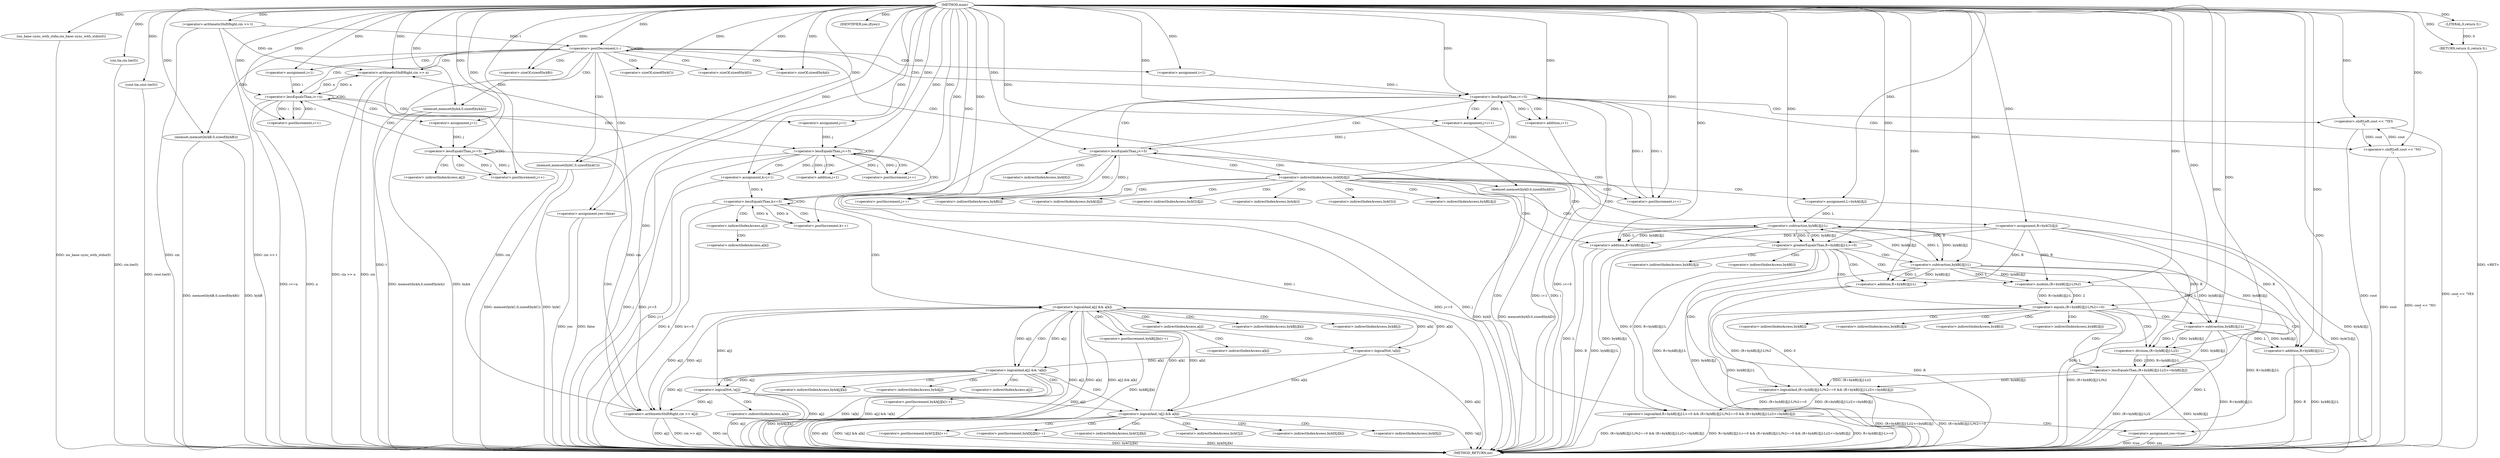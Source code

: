 digraph "main" {  
"1000101" [label = "(METHOD,main)" ]
"1000354" [label = "(METHOD_RETURN,int)" ]
"1000103" [label = "(ios_base::sync_with_stdio,ios_base::sync_with_stdio(0))" ]
"1000105" [label = "(cin.tie,cin.tie(0))" ]
"1000107" [label = "(cout.tie,cout.tie(0))" ]
"1000111" [label = "(<operator>.arithmeticShiftRight,cin >> t)" ]
"1000352" [label = "(RETURN,return 0;,return 0;)" ]
"1000115" [label = "(<operator>.postDecrement,t--)" ]
"1000353" [label = "(LITERAL,0,return 0;)" ]
"1000118" [label = "(<operator>.arithmeticShiftRight,cin >> n)" ]
"1000121" [label = "(memset,memset(bykA,0,sizeof(bykA)))" ]
"1000126" [label = "(memset,memset(bykB,0,sizeof(bykB)))" ]
"1000131" [label = "(memset,memset(bykC,0,sizeof(bykC)))" ]
"1000136" [label = "(memset,memset(bykD,0,sizeof(bykD)))" ]
"1000245" [label = "(<operator>.assignment,yes=false)" ]
"1000143" [label = "(<operator>.assignment,i=1)" ]
"1000146" [label = "(<operator>.lessEqualsThan,i<=n)" ]
"1000149" [label = "(<operator>.postIncrement,i++)" ]
"1000250" [label = "(<operator>.assignment,i=1)" ]
"1000253" [label = "(<operator>.lessEqualsThan,i<=5)" ]
"1000256" [label = "(<operator>.postIncrement,i++)" ]
"1000344" [label = "(IDENTIFIER,yes,if(yes))" ]
"1000345" [label = "(<operator>.shiftLeft,cout << \"YES\n\")" ]
"1000124" [label = "(<operator>.sizeOf,sizeof(bykA))" ]
"1000129" [label = "(<operator>.sizeOf,sizeof(bykB))" ]
"1000134" [label = "(<operator>.sizeOf,sizeof(bykC))" ]
"1000139" [label = "(<operator>.sizeOf,sizeof(bykD))" ]
"1000349" [label = "(<operator>.shiftLeft,cout << \"NO\n\")" ]
"1000154" [label = "(<operator>.assignment,j=1)" ]
"1000157" [label = "(<operator>.lessEqualsThan,j<=5)" ]
"1000160" [label = "(<operator>.postIncrement,j++)" ]
"1000162" [label = "(<operator>.arithmeticShiftRight,cin >> a[j])" ]
"1000169" [label = "(<operator>.assignment,j=1)" ]
"1000172" [label = "(<operator>.lessEqualsThan,j<=5)" ]
"1000175" [label = "(<operator>.postIncrement,j++)" ]
"1000261" [label = "(<operator>.assignment,j=i+1)" ]
"1000266" [label = "(<operator>.lessEqualsThan,j<=5)" ]
"1000269" [label = "(<operator>.postIncrement,j++)" ]
"1000280" [label = "(<operator>.assignment,L=bykA[i][j])" ]
"1000288" [label = "(<operator>.assignment,R=bykC[i][j])" ]
"1000180" [label = "(<operator>.assignment,k=j+1)" ]
"1000185" [label = "(<operator>.lessEqualsThan,k<=5)" ]
"1000188" [label = "(<operator>.postIncrement,k++)" ]
"1000263" [label = "(<operator>.addition,i+1)" ]
"1000296" [label = "(<operator>.logicalAnd,R+bykB[i][j]-L>=0 && (R+bykB[i][j]-L)%2==0 && (R+bykB[i][j]-L)/2<=bykB[i][j])" ]
"1000340" [label = "(<operator>.assignment,yes=true)" ]
"1000182" [label = "(<operator>.addition,j+1)" ]
"1000192" [label = "(<operator>.logicalAnd,a[j] && a[k])" ]
"1000199" [label = "(<operator>.postIncrement,bykB[j][k]++)" ]
"1000297" [label = "(<operator>.greaterEqualsThan,R+bykB[i][j]-L>=0)" ]
"1000308" [label = "(<operator>.logicalAnd,(R+bykB[i][j]-L)%2==0 && (R+bykB[i][j]-L)/2<=bykB[i][j])" ]
"1000298" [label = "(<operator>.addition,R+bykB[i][j]-L)" ]
"1000309" [label = "(<operator>.equals,(R+bykB[i][j]-L)%2==0)" ]
"1000322" [label = "(<operator>.lessEqualsThan,(R+bykB[i][j]-L)/2<=bykB[i][j])" ]
"1000207" [label = "(<operator>.logicalAnd,a[j] && !a[k])" ]
"1000215" [label = "(<operator>.postIncrement,bykA[j][k]++)" ]
"1000300" [label = "(<operator>.subtraction,bykB[i][j]-L)" ]
"1000310" [label = "(<operator>.modulo,(R+bykB[i][j]-L)%2)" ]
"1000323" [label = "(<operator>.division,(R+bykB[i][j]-L)/2)" ]
"1000311" [label = "(<operator>.addition,R+bykB[i][j]-L)" ]
"1000324" [label = "(<operator>.addition,R+bykB[i][j]-L)" ]
"1000211" [label = "(<operator>.logicalNot,!a[k])" ]
"1000223" [label = "(<operator>.logicalAnd,!a[j] && a[k])" ]
"1000231" [label = "(<operator>.postIncrement,bykC[j][k]++)" ]
"1000313" [label = "(<operator>.subtraction,bykB[i][j]-L)" ]
"1000326" [label = "(<operator>.subtraction,bykB[i][j]-L)" ]
"1000238" [label = "(<operator>.postIncrement,bykD[j][k]++)" ]
"1000224" [label = "(<operator>.logicalNot,!a[j])" ]
"1000164" [label = "(<operator>.indirectIndexAccess,a[j])" ]
"1000273" [label = "(<operator>.indirectIndexAccess,bykD[i][j])" ]
"1000282" [label = "(<operator>.indirectIndexAccess,bykA[i][j])" ]
"1000290" [label = "(<operator>.indirectIndexAccess,bykC[i][j])" ]
"1000274" [label = "(<operator>.indirectIndexAccess,bykD[i])" ]
"1000283" [label = "(<operator>.indirectIndexAccess,bykA[i])" ]
"1000291" [label = "(<operator>.indirectIndexAccess,bykC[i])" ]
"1000193" [label = "(<operator>.indirectIndexAccess,a[j])" ]
"1000196" [label = "(<operator>.indirectIndexAccess,a[k])" ]
"1000200" [label = "(<operator>.indirectIndexAccess,bykB[j][k])" ]
"1000334" [label = "(<operator>.indirectIndexAccess,bykB[i][j])" ]
"1000201" [label = "(<operator>.indirectIndexAccess,bykB[j])" ]
"1000301" [label = "(<operator>.indirectIndexAccess,bykB[i][j])" ]
"1000335" [label = "(<operator>.indirectIndexAccess,bykB[i])" ]
"1000208" [label = "(<operator>.indirectIndexAccess,a[j])" ]
"1000216" [label = "(<operator>.indirectIndexAccess,bykA[j][k])" ]
"1000302" [label = "(<operator>.indirectIndexAccess,bykB[i])" ]
"1000212" [label = "(<operator>.indirectIndexAccess,a[k])" ]
"1000217" [label = "(<operator>.indirectIndexAccess,bykA[j])" ]
"1000314" [label = "(<operator>.indirectIndexAccess,bykB[i][j])" ]
"1000327" [label = "(<operator>.indirectIndexAccess,bykB[i][j])" ]
"1000228" [label = "(<operator>.indirectIndexAccess,a[k])" ]
"1000232" [label = "(<operator>.indirectIndexAccess,bykC[j][k])" ]
"1000315" [label = "(<operator>.indirectIndexAccess,bykB[i])" ]
"1000328" [label = "(<operator>.indirectIndexAccess,bykB[i])" ]
"1000225" [label = "(<operator>.indirectIndexAccess,a[j])" ]
"1000233" [label = "(<operator>.indirectIndexAccess,bykC[j])" ]
"1000239" [label = "(<operator>.indirectIndexAccess,bykD[j][k])" ]
"1000240" [label = "(<operator>.indirectIndexAccess,bykD[j])" ]
  "1000352" -> "1000354"  [ label = "DDG: <RET>"] 
  "1000103" -> "1000354"  [ label = "DDG: ios_base::sync_with_stdio(0)"] 
  "1000105" -> "1000354"  [ label = "DDG: cin.tie(0)"] 
  "1000107" -> "1000354"  [ label = "DDG: cout.tie(0)"] 
  "1000111" -> "1000354"  [ label = "DDG: cin"] 
  "1000111" -> "1000354"  [ label = "DDG: cin >> t"] 
  "1000115" -> "1000354"  [ label = "DDG: t"] 
  "1000118" -> "1000354"  [ label = "DDG: cin"] 
  "1000118" -> "1000354"  [ label = "DDG: cin >> n"] 
  "1000121" -> "1000354"  [ label = "DDG: bykA"] 
  "1000121" -> "1000354"  [ label = "DDG: memset(bykA,0,sizeof(bykA))"] 
  "1000126" -> "1000354"  [ label = "DDG: bykB"] 
  "1000126" -> "1000354"  [ label = "DDG: memset(bykB,0,sizeof(bykB))"] 
  "1000131" -> "1000354"  [ label = "DDG: bykC"] 
  "1000131" -> "1000354"  [ label = "DDG: memset(bykC,0,sizeof(bykC))"] 
  "1000136" -> "1000354"  [ label = "DDG: bykD"] 
  "1000136" -> "1000354"  [ label = "DDG: memset(bykD,0,sizeof(bykD))"] 
  "1000146" -> "1000354"  [ label = "DDG: n"] 
  "1000146" -> "1000354"  [ label = "DDG: i<=n"] 
  "1000245" -> "1000354"  [ label = "DDG: yes"] 
  "1000253" -> "1000354"  [ label = "DDG: i"] 
  "1000253" -> "1000354"  [ label = "DDG: i<=5"] 
  "1000349" -> "1000354"  [ label = "DDG: cout"] 
  "1000349" -> "1000354"  [ label = "DDG: cout << \"NO\n\""] 
  "1000345" -> "1000354"  [ label = "DDG: cout"] 
  "1000345" -> "1000354"  [ label = "DDG: cout << \"YES\n\""] 
  "1000263" -> "1000354"  [ label = "DDG: i"] 
  "1000261" -> "1000354"  [ label = "DDG: i+1"] 
  "1000266" -> "1000354"  [ label = "DDG: j"] 
  "1000266" -> "1000354"  [ label = "DDG: j<=5"] 
  "1000280" -> "1000354"  [ label = "DDG: bykA[i][j]"] 
  "1000288" -> "1000354"  [ label = "DDG: bykC[i][j]"] 
  "1000298" -> "1000354"  [ label = "DDG: R"] 
  "1000300" -> "1000354"  [ label = "DDG: bykB[i][j]"] 
  "1000300" -> "1000354"  [ label = "DDG: L"] 
  "1000298" -> "1000354"  [ label = "DDG: bykB[i][j]-L"] 
  "1000297" -> "1000354"  [ label = "DDG: R+bykB[i][j]-L"] 
  "1000296" -> "1000354"  [ label = "DDG: R+bykB[i][j]-L>=0"] 
  "1000311" -> "1000354"  [ label = "DDG: R"] 
  "1000313" -> "1000354"  [ label = "DDG: bykB[i][j]"] 
  "1000313" -> "1000354"  [ label = "DDG: L"] 
  "1000311" -> "1000354"  [ label = "DDG: bykB[i][j]-L"] 
  "1000310" -> "1000354"  [ label = "DDG: R+bykB[i][j]-L"] 
  "1000309" -> "1000354"  [ label = "DDG: (R+bykB[i][j]-L)%2"] 
  "1000308" -> "1000354"  [ label = "DDG: (R+bykB[i][j]-L)%2==0"] 
  "1000324" -> "1000354"  [ label = "DDG: R"] 
  "1000326" -> "1000354"  [ label = "DDG: L"] 
  "1000324" -> "1000354"  [ label = "DDG: bykB[i][j]-L"] 
  "1000323" -> "1000354"  [ label = "DDG: R+bykB[i][j]-L"] 
  "1000322" -> "1000354"  [ label = "DDG: (R+bykB[i][j]-L)/2"] 
  "1000322" -> "1000354"  [ label = "DDG: bykB[i][j]"] 
  "1000308" -> "1000354"  [ label = "DDG: (R+bykB[i][j]-L)/2<=bykB[i][j]"] 
  "1000296" -> "1000354"  [ label = "DDG: (R+bykB[i][j]-L)%2==0 && (R+bykB[i][j]-L)/2<=bykB[i][j]"] 
  "1000296" -> "1000354"  [ label = "DDG: R+bykB[i][j]-L>=0 && (R+bykB[i][j]-L)%2==0 && (R+bykB[i][j]-L)/2<=bykB[i][j]"] 
  "1000340" -> "1000354"  [ label = "DDG: yes"] 
  "1000172" -> "1000354"  [ label = "DDG: j"] 
  "1000172" -> "1000354"  [ label = "DDG: j<=5"] 
  "1000180" -> "1000354"  [ label = "DDG: j+1"] 
  "1000185" -> "1000354"  [ label = "DDG: k"] 
  "1000185" -> "1000354"  [ label = "DDG: k<=5"] 
  "1000192" -> "1000354"  [ label = "DDG: a[j]"] 
  "1000192" -> "1000354"  [ label = "DDG: a[k]"] 
  "1000192" -> "1000354"  [ label = "DDG: a[j] && a[k]"] 
  "1000207" -> "1000354"  [ label = "DDG: a[j]"] 
  "1000211" -> "1000354"  [ label = "DDG: a[k]"] 
  "1000207" -> "1000354"  [ label = "DDG: !a[k]"] 
  "1000207" -> "1000354"  [ label = "DDG: a[j] && !a[k]"] 
  "1000224" -> "1000354"  [ label = "DDG: a[j]"] 
  "1000223" -> "1000354"  [ label = "DDG: !a[j]"] 
  "1000223" -> "1000354"  [ label = "DDG: a[k]"] 
  "1000223" -> "1000354"  [ label = "DDG: !a[j] && a[k]"] 
  "1000238" -> "1000354"  [ label = "DDG: bykD[j][k]"] 
  "1000231" -> "1000354"  [ label = "DDG: bykC[j][k]"] 
  "1000215" -> "1000354"  [ label = "DDG: bykA[j][k]"] 
  "1000199" -> "1000354"  [ label = "DDG: bykB[j][k]"] 
  "1000162" -> "1000354"  [ label = "DDG: cin"] 
  "1000162" -> "1000354"  [ label = "DDG: a[j]"] 
  "1000162" -> "1000354"  [ label = "DDG: cin >> a[j]"] 
  "1000340" -> "1000354"  [ label = "DDG: true"] 
  "1000245" -> "1000354"  [ label = "DDG: false"] 
  "1000353" -> "1000352"  [ label = "DDG: 0"] 
  "1000101" -> "1000352"  [ label = "DDG: "] 
  "1000101" -> "1000103"  [ label = "DDG: "] 
  "1000101" -> "1000105"  [ label = "DDG: "] 
  "1000101" -> "1000107"  [ label = "DDG: "] 
  "1000101" -> "1000111"  [ label = "DDG: "] 
  "1000101" -> "1000353"  [ label = "DDG: "] 
  "1000111" -> "1000115"  [ label = "DDG: t"] 
  "1000101" -> "1000115"  [ label = "DDG: "] 
  "1000101" -> "1000245"  [ label = "DDG: "] 
  "1000111" -> "1000118"  [ label = "DDG: cin"] 
  "1000162" -> "1000118"  [ label = "DDG: cin"] 
  "1000101" -> "1000118"  [ label = "DDG: "] 
  "1000146" -> "1000118"  [ label = "DDG: n"] 
  "1000101" -> "1000121"  [ label = "DDG: "] 
  "1000101" -> "1000126"  [ label = "DDG: "] 
  "1000101" -> "1000131"  [ label = "DDG: "] 
  "1000101" -> "1000136"  [ label = "DDG: "] 
  "1000101" -> "1000143"  [ label = "DDG: "] 
  "1000101" -> "1000250"  [ label = "DDG: "] 
  "1000101" -> "1000344"  [ label = "DDG: "] 
  "1000101" -> "1000124"  [ label = "DDG: "] 
  "1000101" -> "1000129"  [ label = "DDG: "] 
  "1000101" -> "1000134"  [ label = "DDG: "] 
  "1000101" -> "1000139"  [ label = "DDG: "] 
  "1000143" -> "1000146"  [ label = "DDG: i"] 
  "1000149" -> "1000146"  [ label = "DDG: i"] 
  "1000101" -> "1000146"  [ label = "DDG: "] 
  "1000118" -> "1000146"  [ label = "DDG: n"] 
  "1000146" -> "1000149"  [ label = "DDG: i"] 
  "1000101" -> "1000149"  [ label = "DDG: "] 
  "1000250" -> "1000253"  [ label = "DDG: i"] 
  "1000256" -> "1000253"  [ label = "DDG: i"] 
  "1000101" -> "1000253"  [ label = "DDG: "] 
  "1000101" -> "1000256"  [ label = "DDG: "] 
  "1000253" -> "1000256"  [ label = "DDG: i"] 
  "1000349" -> "1000345"  [ label = "DDG: cout"] 
  "1000101" -> "1000345"  [ label = "DDG: "] 
  "1000101" -> "1000154"  [ label = "DDG: "] 
  "1000101" -> "1000169"  [ label = "DDG: "] 
  "1000101" -> "1000261"  [ label = "DDG: "] 
  "1000253" -> "1000261"  [ label = "DDG: i"] 
  "1000345" -> "1000349"  [ label = "DDG: cout"] 
  "1000101" -> "1000349"  [ label = "DDG: "] 
  "1000154" -> "1000157"  [ label = "DDG: j"] 
  "1000160" -> "1000157"  [ label = "DDG: j"] 
  "1000101" -> "1000157"  [ label = "DDG: "] 
  "1000157" -> "1000160"  [ label = "DDG: j"] 
  "1000101" -> "1000160"  [ label = "DDG: "] 
  "1000118" -> "1000162"  [ label = "DDG: cin"] 
  "1000101" -> "1000162"  [ label = "DDG: "] 
  "1000192" -> "1000162"  [ label = "DDG: a[j]"] 
  "1000207" -> "1000162"  [ label = "DDG: a[j]"] 
  "1000224" -> "1000162"  [ label = "DDG: a[j]"] 
  "1000169" -> "1000172"  [ label = "DDG: j"] 
  "1000175" -> "1000172"  [ label = "DDG: j"] 
  "1000101" -> "1000172"  [ label = "DDG: "] 
  "1000101" -> "1000175"  [ label = "DDG: "] 
  "1000172" -> "1000175"  [ label = "DDG: j"] 
  "1000261" -> "1000266"  [ label = "DDG: j"] 
  "1000269" -> "1000266"  [ label = "DDG: j"] 
  "1000101" -> "1000266"  [ label = "DDG: "] 
  "1000266" -> "1000269"  [ label = "DDG: j"] 
  "1000101" -> "1000269"  [ label = "DDG: "] 
  "1000172" -> "1000180"  [ label = "DDG: j"] 
  "1000101" -> "1000180"  [ label = "DDG: "] 
  "1000253" -> "1000263"  [ label = "DDG: i"] 
  "1000101" -> "1000263"  [ label = "DDG: "] 
  "1000101" -> "1000280"  [ label = "DDG: "] 
  "1000101" -> "1000288"  [ label = "DDG: "] 
  "1000180" -> "1000185"  [ label = "DDG: k"] 
  "1000188" -> "1000185"  [ label = "DDG: k"] 
  "1000101" -> "1000185"  [ label = "DDG: "] 
  "1000185" -> "1000188"  [ label = "DDG: k"] 
  "1000101" -> "1000188"  [ label = "DDG: "] 
  "1000297" -> "1000296"  [ label = "DDG: R+bykB[i][j]-L"] 
  "1000297" -> "1000296"  [ label = "DDG: 0"] 
  "1000308" -> "1000296"  [ label = "DDG: (R+bykB[i][j]-L)%2==0"] 
  "1000308" -> "1000296"  [ label = "DDG: (R+bykB[i][j]-L)/2<=bykB[i][j]"] 
  "1000101" -> "1000340"  [ label = "DDG: "] 
  "1000172" -> "1000182"  [ label = "DDG: j"] 
  "1000101" -> "1000182"  [ label = "DDG: "] 
  "1000300" -> "1000297"  [ label = "DDG: L"] 
  "1000300" -> "1000297"  [ label = "DDG: bykB[i][j]"] 
  "1000288" -> "1000297"  [ label = "DDG: R"] 
  "1000101" -> "1000297"  [ label = "DDG: "] 
  "1000309" -> "1000308"  [ label = "DDG: (R+bykB[i][j]-L)%2"] 
  "1000309" -> "1000308"  [ label = "DDG: 0"] 
  "1000322" -> "1000308"  [ label = "DDG: (R+bykB[i][j]-L)/2"] 
  "1000322" -> "1000308"  [ label = "DDG: bykB[i][j]"] 
  "1000207" -> "1000192"  [ label = "DDG: a[j]"] 
  "1000224" -> "1000192"  [ label = "DDG: a[j]"] 
  "1000162" -> "1000192"  [ label = "DDG: a[j]"] 
  "1000211" -> "1000192"  [ label = "DDG: a[k]"] 
  "1000223" -> "1000192"  [ label = "DDG: a[k]"] 
  "1000288" -> "1000298"  [ label = "DDG: R"] 
  "1000101" -> "1000298"  [ label = "DDG: "] 
  "1000300" -> "1000298"  [ label = "DDG: L"] 
  "1000300" -> "1000298"  [ label = "DDG: bykB[i][j]"] 
  "1000310" -> "1000309"  [ label = "DDG: 2"] 
  "1000310" -> "1000309"  [ label = "DDG: R+bykB[i][j]-L"] 
  "1000101" -> "1000309"  [ label = "DDG: "] 
  "1000323" -> "1000322"  [ label = "DDG: 2"] 
  "1000323" -> "1000322"  [ label = "DDG: R+bykB[i][j]-L"] 
  "1000326" -> "1000322"  [ label = "DDG: bykB[i][j]"] 
  "1000313" -> "1000300"  [ label = "DDG: bykB[i][j]"] 
  "1000322" -> "1000300"  [ label = "DDG: bykB[i][j]"] 
  "1000280" -> "1000300"  [ label = "DDG: L"] 
  "1000101" -> "1000300"  [ label = "DDG: "] 
  "1000101" -> "1000310"  [ label = "DDG: "] 
  "1000288" -> "1000310"  [ label = "DDG: R"] 
  "1000313" -> "1000310"  [ label = "DDG: bykB[i][j]"] 
  "1000313" -> "1000310"  [ label = "DDG: L"] 
  "1000101" -> "1000323"  [ label = "DDG: "] 
  "1000288" -> "1000323"  [ label = "DDG: R"] 
  "1000326" -> "1000323"  [ label = "DDG: L"] 
  "1000326" -> "1000323"  [ label = "DDG: bykB[i][j]"] 
  "1000192" -> "1000207"  [ label = "DDG: a[j]"] 
  "1000211" -> "1000207"  [ label = "DDG: a[k]"] 
  "1000101" -> "1000311"  [ label = "DDG: "] 
  "1000288" -> "1000311"  [ label = "DDG: R"] 
  "1000313" -> "1000311"  [ label = "DDG: bykB[i][j]"] 
  "1000313" -> "1000311"  [ label = "DDG: L"] 
  "1000101" -> "1000324"  [ label = "DDG: "] 
  "1000288" -> "1000324"  [ label = "DDG: R"] 
  "1000326" -> "1000324"  [ label = "DDG: L"] 
  "1000326" -> "1000324"  [ label = "DDG: bykB[i][j]"] 
  "1000192" -> "1000211"  [ label = "DDG: a[k]"] 
  "1000300" -> "1000313"  [ label = "DDG: bykB[i][j]"] 
  "1000300" -> "1000313"  [ label = "DDG: L"] 
  "1000101" -> "1000313"  [ label = "DDG: "] 
  "1000313" -> "1000326"  [ label = "DDG: bykB[i][j]"] 
  "1000313" -> "1000326"  [ label = "DDG: L"] 
  "1000101" -> "1000326"  [ label = "DDG: "] 
  "1000224" -> "1000223"  [ label = "DDG: a[j]"] 
  "1000192" -> "1000223"  [ label = "DDG: a[k]"] 
  "1000211" -> "1000223"  [ label = "DDG: a[k]"] 
  "1000207" -> "1000224"  [ label = "DDG: a[j]"] 
  "1000115" -> "1000126"  [ label = "CDG: "] 
  "1000115" -> "1000146"  [ label = "CDG: "] 
  "1000115" -> "1000136"  [ label = "CDG: "] 
  "1000115" -> "1000121"  [ label = "CDG: "] 
  "1000115" -> "1000131"  [ label = "CDG: "] 
  "1000115" -> "1000143"  [ label = "CDG: "] 
  "1000115" -> "1000129"  [ label = "CDG: "] 
  "1000115" -> "1000124"  [ label = "CDG: "] 
  "1000115" -> "1000115"  [ label = "CDG: "] 
  "1000115" -> "1000139"  [ label = "CDG: "] 
  "1000115" -> "1000250"  [ label = "CDG: "] 
  "1000115" -> "1000245"  [ label = "CDG: "] 
  "1000115" -> "1000118"  [ label = "CDG: "] 
  "1000115" -> "1000253"  [ label = "CDG: "] 
  "1000115" -> "1000134"  [ label = "CDG: "] 
  "1000146" -> "1000154"  [ label = "CDG: "] 
  "1000146" -> "1000146"  [ label = "CDG: "] 
  "1000146" -> "1000169"  [ label = "CDG: "] 
  "1000146" -> "1000157"  [ label = "CDG: "] 
  "1000146" -> "1000149"  [ label = "CDG: "] 
  "1000146" -> "1000172"  [ label = "CDG: "] 
  "1000253" -> "1000263"  [ label = "CDG: "] 
  "1000253" -> "1000261"  [ label = "CDG: "] 
  "1000253" -> "1000266"  [ label = "CDG: "] 
  "1000253" -> "1000349"  [ label = "CDG: "] 
  "1000253" -> "1000345"  [ label = "CDG: "] 
  "1000157" -> "1000160"  [ label = "CDG: "] 
  "1000157" -> "1000162"  [ label = "CDG: "] 
  "1000157" -> "1000164"  [ label = "CDG: "] 
  "1000157" -> "1000157"  [ label = "CDG: "] 
  "1000172" -> "1000182"  [ label = "CDG: "] 
  "1000172" -> "1000180"  [ label = "CDG: "] 
  "1000172" -> "1000175"  [ label = "CDG: "] 
  "1000172" -> "1000185"  [ label = "CDG: "] 
  "1000172" -> "1000172"  [ label = "CDG: "] 
  "1000266" -> "1000274"  [ label = "CDG: "] 
  "1000266" -> "1000256"  [ label = "CDG: "] 
  "1000266" -> "1000273"  [ label = "CDG: "] 
  "1000266" -> "1000253"  [ label = "CDG: "] 
  "1000185" -> "1000188"  [ label = "CDG: "] 
  "1000185" -> "1000192"  [ label = "CDG: "] 
  "1000185" -> "1000193"  [ label = "CDG: "] 
  "1000185" -> "1000185"  [ label = "CDG: "] 
  "1000273" -> "1000302"  [ label = "CDG: "] 
  "1000273" -> "1000298"  [ label = "CDG: "] 
  "1000273" -> "1000282"  [ label = "CDG: "] 
  "1000273" -> "1000269"  [ label = "CDG: "] 
  "1000273" -> "1000300"  [ label = "CDG: "] 
  "1000273" -> "1000288"  [ label = "CDG: "] 
  "1000273" -> "1000280"  [ label = "CDG: "] 
  "1000273" -> "1000291"  [ label = "CDG: "] 
  "1000273" -> "1000297"  [ label = "CDG: "] 
  "1000273" -> "1000290"  [ label = "CDG: "] 
  "1000273" -> "1000266"  [ label = "CDG: "] 
  "1000273" -> "1000283"  [ label = "CDG: "] 
  "1000273" -> "1000296"  [ label = "CDG: "] 
  "1000273" -> "1000301"  [ label = "CDG: "] 
  "1000273" -> "1000256"  [ label = "CDG: "] 
  "1000273" -> "1000253"  [ label = "CDG: "] 
  "1000296" -> "1000340"  [ label = "CDG: "] 
  "1000297" -> "1000315"  [ label = "CDG: "] 
  "1000297" -> "1000310"  [ label = "CDG: "] 
  "1000297" -> "1000308"  [ label = "CDG: "] 
  "1000297" -> "1000314"  [ label = "CDG: "] 
  "1000297" -> "1000309"  [ label = "CDG: "] 
  "1000297" -> "1000313"  [ label = "CDG: "] 
  "1000297" -> "1000311"  [ label = "CDG: "] 
  "1000192" -> "1000208"  [ label = "CDG: "] 
  "1000192" -> "1000199"  [ label = "CDG: "] 
  "1000192" -> "1000201"  [ label = "CDG: "] 
  "1000192" -> "1000200"  [ label = "CDG: "] 
  "1000192" -> "1000207"  [ label = "CDG: "] 
  "1000309" -> "1000326"  [ label = "CDG: "] 
  "1000309" -> "1000334"  [ label = "CDG: "] 
  "1000309" -> "1000324"  [ label = "CDG: "] 
  "1000309" -> "1000335"  [ label = "CDG: "] 
  "1000309" -> "1000323"  [ label = "CDG: "] 
  "1000309" -> "1000328"  [ label = "CDG: "] 
  "1000309" -> "1000327"  [ label = "CDG: "] 
  "1000309" -> "1000322"  [ label = "CDG: "] 
  "1000193" -> "1000196"  [ label = "CDG: "] 
  "1000207" -> "1000216"  [ label = "CDG: "] 
  "1000207" -> "1000224"  [ label = "CDG: "] 
  "1000207" -> "1000225"  [ label = "CDG: "] 
  "1000207" -> "1000217"  [ label = "CDG: "] 
  "1000207" -> "1000215"  [ label = "CDG: "] 
  "1000207" -> "1000223"  [ label = "CDG: "] 
  "1000208" -> "1000212"  [ label = "CDG: "] 
  "1000208" -> "1000211"  [ label = "CDG: "] 
  "1000223" -> "1000233"  [ label = "CDG: "] 
  "1000223" -> "1000240"  [ label = "CDG: "] 
  "1000223" -> "1000231"  [ label = "CDG: "] 
  "1000223" -> "1000238"  [ label = "CDG: "] 
  "1000223" -> "1000232"  [ label = "CDG: "] 
  "1000223" -> "1000239"  [ label = "CDG: "] 
  "1000224" -> "1000228"  [ label = "CDG: "] 
}
